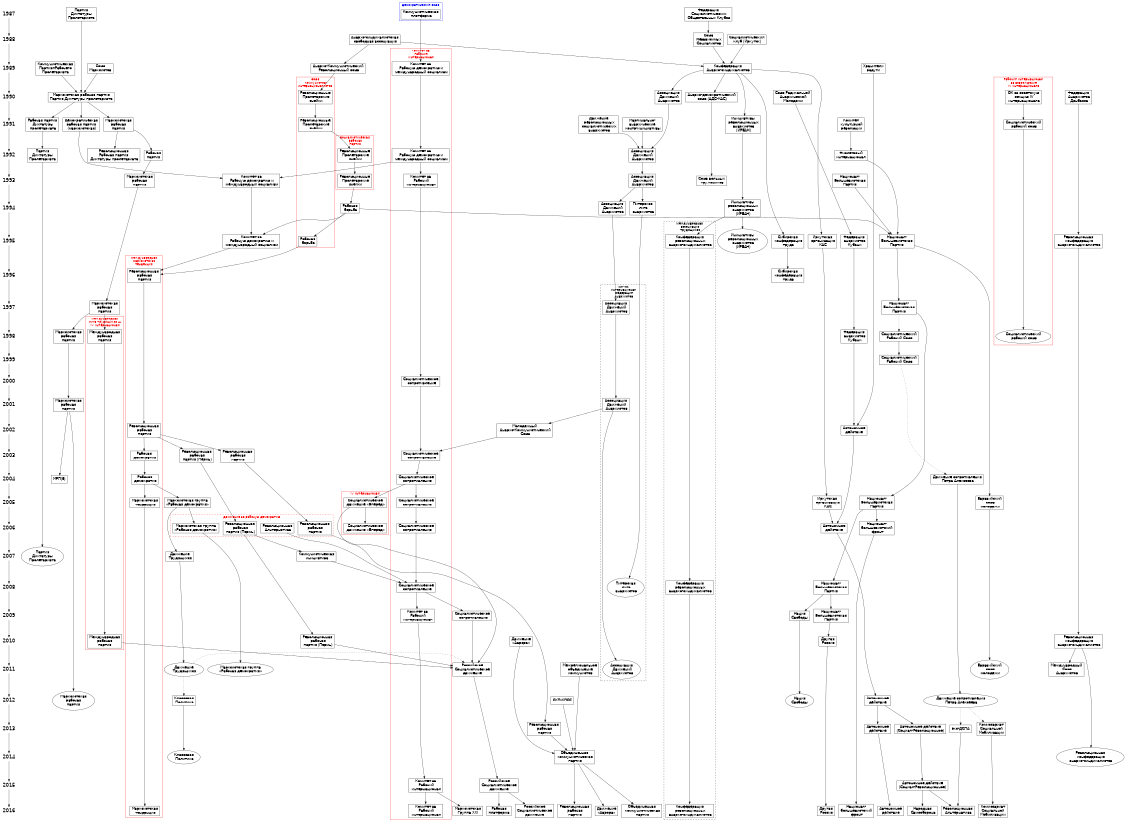 digraph commy {
	newrank=true
	ranksep=.75; size = "7.5,7.5";
	fontname=Helvetica;
	rankdir=TB;
	node [shape=plaintext, fontsize=22, fontname=Helvetica];

	/* Шкала времени */
	subgraph Years{
		1987 -> 1988 -> 1989 -> 
		1990 -> 1991 -> 1992 -> 1993 -> 1994 -> 1995 -> 1996 -> 1997 -> 1998 -> 1999 ->
		2000 -> 2001 -> 2002 -> 2003 -> 2004 -> 2005 -> 2006 -> 2007 -> 2008 -> 2009 ->
		2010 -> 2011 -> 2012 -> 2013 -> 2014 -> 2015 -> 2016;
	}

	node [shape=box, fontsize=16, fontname=Helvetica];

	{ rank = same; 1987; CP, "ПДП", "ФСОК" }
	{ rank = same; 1988; "СНС", "АССА", SCI }
	{ rank = same; 1989; "АКРС", UM, CPWP, "ХР", КАС}
	{ rank = same; 1990; "АДА", "АДС", "РПЯ", OKIV, "МРП/ПДП", "СРАМ", "ФАД" }
	{ rank = same; 1991;  "РПЯ91", SWS, "ККР", "МРП", "РПДП", "ДРП", "ИРЕАН", "МАКИ", "ДРСА"}
	{ rank = same; 1992; "КРДМС92", "РПЯ92", "ПДП92", "РП", "РРПДП", "АДА91", "ФИ" }
	{ rank = same; 1993; "КРДМС93", "КРИ", "РПЯ93", "МРП93", "СВТ", "АДА93", "НБП"}
	{ rank = same; 1994; WS94, "ПЛА94", "ИРЕАН94", "АДА94"}
	{ rank = same; 1995; "КРДМС95", LO95, "ИРЕАН95", "КРАС", "ФАК", "СКТ", IO,"РКАС", "НБП95"}
	{ rank = same; 1997; "АДА97", "НБП97"}
	{ rank = same; 1998; SWU98, SWS98, "МежРП", "МРП98"}
	{ rank = same; 1999; SWU99} 
	{ rank = same; 2000; "Соцсопр" }
	{ rank = same; 2001; "МРП01", "АДА01" }
	{ rank = same; 2002; "РРП02", "АД", "МАКС" }
	{ rank = same; 2003; "РД", "РРПМ", "РРПП", SS03}
	{ rank = same; 2004; "РД04", "ДСПА", "МРП(б)"}
	{ rank = same; 2005; SS05, "Вперед", MT, "МГРД", IO05, "ЕСМ" }
	{ rank = same; 2006; SS06, "РРПП06", "РРПМ06", "МГРД06", RA, "АД06", "НБФ"}
	{ rank = same; 2007; CI, WM, "ПДП07"}
	{ rank = same; 2008; SS08, "ПЛА08", "КРАС08"}
	{ rank = same; 2009; SS09, CWI09, "НСв"}
	{ rank = same; 2010; "РРПП10", "МежРП10", "Аврора",  "РКАС10", "ДР"}
	{ rank = same; 2011; "РСД", "МГРД11", WM11, "МОК", "МСА", "АДА11", "ЕСМ11"}
	{ rank = same; 2012; "ДСПА12", ClP , "СКП-КПСС", "МРП12", "АД12", "НСв12"}
	{ rank = same; 2013; CSM, "экс-ДСПА", "РРП13", "АД13", "АДСР" }
	{ rank = same; 2014; ClP14, "ОКП", "РКАС14" }
	{ rank = same; 2015; CWI15, "РСД15", "АДСР15"}
	{ rank = same; 2016; MT16, CWI16, "РСД16", WP, P21, CSM16, RA16, "Аврора16", "ОКП16", "РРП16", "АД16", "НС", "КРАС16", "НБФ16", "ДР16"}

	subgraph clusterDS {
		color=blue;
		fontcolor=blue;
		label="Демократический союз";
		CP 
	};

	subgraph clusterCWI {
		color=red;
		fontcolor=red;
		label="Комитет за\n Рабочий\n Интернационал";
		{node [shape=box];	"КРДМС" ->  "КРДМС92" -> "КРИ" -> "Соцсопр";
			SS03 -> SS04 -> SS05 -> SS06 -> SS08 -> CWI09 ->
			CWI15 -> CWI16}};
	{"Соцсопр", "МАКС"} -> SS03;
	SS04 -> "Вперед" -> "РСД" -> "РСД15" -> "РСД16";
	CI -> SS08;
	RA -> SS08 -> SS09  -> "РСД" ;
	RA [label="Революционная\n Альтернатива"];
	"КРДМС", "КРДМС92", "КРДМС93", "КРДМС95" [label="Комитет за\n Рабочую демократию и\n международный социализм"]; 
	"Соцсопр", SS03, SS04, SS05, SS06, SS08, SS09 [label="Социалистическое\n  сопротивление"];
	"КРИ", CWI09, CWI15, CWI16 [label="Комитет за\n Рабочий\n интернационал"];

	subgraph clusterMMT {
		color=red;
		fontcolor=red;
		label="Международная\nМарксистская\nТенденция";
		URL="http://marxist.com";
		{node [shape=box];
			"РРП" -> "РРП02" -> "РД"-> "РД04" -> MT ->
			MT16}};
	
	"РД", "РД04" [label="Рабочая\n демократия"];
	MT, MT16 [label="Марксистская\n тенденция"];
	MT, MT16 [URL="http://1917.com"];
	
	subgraph clusterLO {
		color=red;
		fontcolor=red;
		label="Союз\n коммунистов-\nинтернационалистов";
		{node [shape=box];
			"РПЯ", "РПЯ91", "LO95" } };

	subgraph clusterSWP {
		color=red;
		fontcolor=red;
		label="Социалистическая\n рабочая\n партия";
		{node [shape=box];
			"РПЯ92" -> "РПЯ93" } };

	subgraph clusterMandel {
		color=red;
		fontcolor=red;
		label="IV интернационал";
		URL="http://internationalviewpoint.org";
		{node [shape=box];
			"Вперед" -> "Вперед11" } };

	subgraph clusterMWD {
		color=red;
		style=dashed;
		fontcolor=red;
		label="Движение за рабочую демократию";
		{node [shape=box];
			SS06, "РРПП06", "РРПМ06", "МГРД06", RA } };

	subgraph clusterIV {
		color=red;
		fontcolor=red;
		label="Рабочий интернационал\n за возрождение\n IV интернационала";
		{node [shape=box]; OKIV -> SWS -> SWS98} };
	subgraph clusterIWP {
		color=red;
		fontcolor=red;
		label="Международная\n лига трудящихся —\n IV интернационал";
		{node [shape=box]; "МежРП", "МежРП10"} };

	subgraph clusterIAF {
		color=black;
		label="IAF-IFA\nИнтернационал\n Федераций\n Анархистов";
		style=dashed;
		{node [shape=box]; "АДА97", "АДА01", "АДА11", "ПЛА08"} };

	subgraph clusterMAT {
		color=black;
		label="Международная\n ассоциация\n трудящихся";
		style=dashed;
		{node [shape=box]; "КРАС","КРАС08", "КРАС16"} };

	/* Госкаповцы */
	UM [label="Союз\nМарксистов"];
	"ПДП", "ПДП92", "ПДП07" [label="Партия\nДиктатуры\nПролетариата"];
	"МРП/ПДП" [label="Марксистская рабочая партия\nПартия Диктатуры пролетариата"];
	{UM, "ПДП", CPWP} -> "МРП/ПДП" -> {"МРП", "РПДП", "ДРП"};
	"РПДП" -> "ПДП92" -> "ПДП07";
	"МРП" -> {"РП", "РРПДП"};
	"ДРП" [label="Демократическая\nрабочая партия\n (марксистская)"];
	"МРП", "МРП93", "МРП96", "МРП98", "МРП01", "МРП12" [label="Марксистская\nрабочая\nпартия"];
	"МежРП","МежРП10" [label="Международная\nрабочая\nпартия"];
	"РП" [label="Рабочая\nпартия"];
	"РРПДП" [label="Революционная\nРабочая партия\n Диктатуры пролетариата"];
	"РПДП"[label="Рабочая партия\n Диктатуры\n пролетариата"];
	"РП" -> "МРП93" -> "МРП96" -> {"МРП98", "МежРП"};
	"МРП98" -> "МРП01"-> {"МРП(б)", "МРП12"};
	"МежРП" -> "МежРП10" -> "РСД";
	CPWP [label="Коммунистическая\nПартия\пРабочего\nПролетариата"];

	/* Троцкисты */
	"ДРП" -> "КРДМС93";
	CP -> "КРДМС";
	CP  [label="Коммунистическая\n платформа"];
	SWS, SWS98 [label="Социалистический\n рабочий союз"];
	OKIV  [label="ОК за советскую\n секцию IV\n интернационала"];
	WS94 -> "КРДМС95";
	"РРП02" -> "РРПП" -> "РРПП06" -> "РРПП10" -> "РСД";
	"РД04" -> "МГРД" -> "МГРД06" -> "МГРД11";
	"МГРД11", "ДСПА12", "ПДП07", "МРП12" [shape="ellipse"];
	"МГРД" -> WM -> WM11;
	"КРДМС92" -> "КРДМС93" ->"КРДМС95" -> "РРП";
	"РРП02"	-> "РРПМ" -> "РРПМ06" -> "РРП13";
	"РРП02", "РРПМ", "РРПМ06", "РРП", "РРП16", "РРП13", "РРП16" [label="Революционная\n рабочая\n партия"]; 
	"РРПП", "РРПП06", "РРПП10"  [label="Революционная\n рабочая\n партия (Пермь)"];
	"РРПП06" -> CI;
	WM11 -> "РСД" [style=dotted];
	WM11 -> ClP  [style=dotted];
	ClP -> ClP14;
	ClP, ClP14 [label="Классовая\n Политика"] ;
	"МГРД", "МГРД06", "МГРД11" [label="Марксистская группа\n«Рабочая демократия»"];
	"РСД15" -> WP;
	WP [label="Рабочая\nплатформа"];
	"РСД", "РСД15", "РСД16" [label="Российское\nСоциалистическое\nдвижение"];
	CWI15 -> P21;
	P21 [label="Марксистская\nГруппа XXI"];
	SWU98, SWU99 [label="Социалистический\n Рабочий Союз"]
	"Вперед", "Вперед11" [label="Социалистическое\n движение «Вперед»"];

	/* Жвания */
	"АКРС" -> "РПЯ" -> "РПЯ91" -> "РПЯ92";
	"РПЯ", "РПЯ91", "РПЯ92", "РПЯ93" [label="Революционные\n Пролетарские\n ячейки"];
	"РПЯ93" -> WS94 -> "НБП95";
	"НБП97" -> SWU98 [style=dotted];
	SWU98 -> SWU99;
	WS94 -> LO95 -> "РРП";
	SWU99 -> "ДСПА" [style=dotted];
	"ДСПА" -> "ДСПА12";
	"ДСПА12" -> CSM [style=dotted];
	 CSM -> CSM16;
	"ДСПА12" -> "экс-ДСПА" [style=dotted];
	"экс-ДСПА" -> RA16;
	CSM, CSM16 [label="Комиссариат\nСоциальной\nМобилизации"];
	LO95, WS94 [label="Рабочая\n борьба"];
	"ДСПА",	"ДСПА12" [label="Движение сопротивления\n Петра Алексеева"];

	/* НБП */
	"НБП" -> "НБП95" -> {"ЕСМ", "НБП97"};
	"НБП97" -> "НБП05" -> {"НБП08", "НБФ"};
	"НБП08" -> {"НБП09", "НСв"};
	"НБП09" -> "ДР" -> "ДР16";
	"НБФ" -> "НБФ16";
	"НБП", "НБП95", "НБП97", "НБП05", "НБП08", "НБП09" [label="Национал-\nБольшевистская\nПартия"];
	"ЕСМ", "ЕСМ11" [label="Евразийский\n союз\n молодежи"];
	"НБФ", "НБФ16" [label="Национал-\nбольшевистский\n фронт"];
	"НСв", "НСв12" [label="Нация\nСвободы"];
	"ДР", "ДР16"[label="Другая\n Россия"];
	"ЕСМ" -> "ЕСМ11";
	"НСв" -> "НСв12";
	"ЕСМ11", "НСв12" [shape="ellipse"];

	/* Отколы от КПРФ */
	{"МОК", "СКП-КПСС", "РРП13", "Аврора"} -> "ОКП";
	"ОКП","ОКП16"  [label="Объединенная\n коммунистическая\n партия"];
	"ОКП" -> {"РРП16", "ОКП16", "Аврора16"};
	"Аврора", "Аврора16" [label="Движение\n«Аврора»"];
	"МОК" [label="Межрегиональное\n объединение\n коммунистов"];
	CI [label="Коммунистическая\n инициатива"];
	RA, RA16 [label="Революционная\n Альтернатива"];
	WM, WM11 [label="Движение\n Трудящихся"];

	/* Анархисты */
	"АДА93" -> {"АДА94", "ПЛА94"};
	{"МАКИ", "ДРСА"} -> "АДА91";
	"АДА94" -> "АДА97" -> "АДА01" -> {"АДА11", "МАКС"};
	"ПЛА94" -> "ПЛА08";
	"АССА" -> {"КАС", "АКРС"};
	SCI -> "КАС";
	"ФСОК" -> "СНС" -> "КАС" -> {"АДС", "АДА", "ИРЕАН", "СКТ", IO};
	IO -> IO05 -> "АД06";
	"СКТ" -> "СКТ16"
	"ИРЕАН" ->"ИРЕАН94" -> {"ИРЕАН95", "КРАС"};
	"КРАС" -> "КРАС08" -> "КРАС16";
	"АДА" -> "АДА91" -> "АДА93";
	"АДС" -> "СВТ";
	"ФАД" -> "РКАС" -> "РКАС10" ->{ "МСА", "РКАС14"};
	"СРАМ" -> "ФАК" -> "ФАК01";
	{"ФАК01", "ХР"} -> "АД";
	"ККР" -> "ФИ" -> "НБП95";
	"АДА", "АДА91", "АДА93", "АДА94", "АДА97", "АДА01", "АДА11" [label="Ассоциация\n Движений\n Анархистов"];
	"АССА" [label="Анархо-синдикалистская\n свободная ассоциация"];
	"АКРС"[label="Анархо-Коммунистический\n Революционный союз"];
	"ПЛА94", "ПЛА08" [label="Питерская\n лига\n анархистов"];
	"ФАК", "ФАК01" [label="Федерация\n анархистов\n Кубани"];
	"СКТ", "СКТ16" [label="Сибирская\n конфедерация\n труда"];
	"КАС" [label="Конфедерация\n Анархо-синдикалистов"];
	SCI [label="Социалистический\n клуб (Иркутск)"];
    IO, IO05 [label="Иркутская\n организация\n КАС"];
	"ХР" [label="Хранители\nрадуги"];
	"ФИ" [label="Фиолетовый\nинтернационал"];
	"ККР" [label="Комитет\n культурной\n революции"]; 
	"МАКС" [label="Молодежный\n Анархо-Коммунистический\n Союз"];
	"ФАД" [label="Федерация\n Анархистов\n Донбасса"];
	"РКАС", "РКАС10", "РКАС14" [label="Революционная\n конфедерация\n анархо-синдикалистов"];
	"МСА" [label="Международный\n Союз\n Анархистов"];
	"СРАМ" [label="Союз Радикальной\n Анархической\n Молодежи"];
	"СВТ" [label="Союз вольных\n тружеников"];
	"ИРЕАН", "ИРЕАН94", "ИРЕАН95" [label="Инициативы\n революционных\n анархистов\n (ИРЕАН)"];
	"ИРЕАН95", "АДА11", WM11, ClP14, SWS98, "ПЛА08", "РКАС14" [shape="ellipse"];
	"СНС" [label="Союз\n Независимых\n Социалистов"];
	"МАКИ" [label="Маргинально-\nанархические\n контр-инициативы"];
	"ДРСА" [label="Движение\n революционных\n социалистических\n анархистов"];
    "АДС" [label="Анархо-демократический\n союз (АДС-КАС)"];
	"КРАС","КРАС08", "КРАС16" [label="Конфедерация\n революционных\n анархо-синдикалистов"];
	"ФСОК" [label="Федерация\n Социалистических\n Общественных Клубов"];
	"АД" -> "АД06" -> "АД12" -> {"АД13", "АДСР"};
	"АД13" -> "АД16";
	"АДСР" -> "АДСР15" -> {"НС", RA16};
	"АД", "АД06", "АД12", "АД13", "АД16"  [label="Автономное\nдействие"];
	"АДСР", "АДСР15" [label="Автономное действие\n(Социал-Революционное)"];
	"НС" [label="Народная\n Самооборона"];
}
